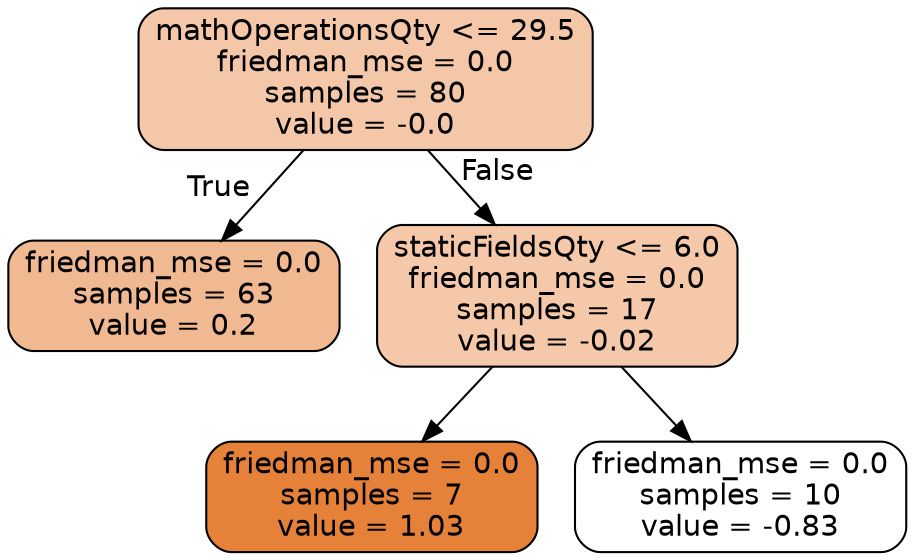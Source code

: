 digraph Tree {
node [shape=box, style="filled, rounded", color="black", fontname="helvetica"] ;
edge [fontname="helvetica"] ;
0 [label="mathOperationsQty <= 29.5\nfriedman_mse = 0.0\nsamples = 80\nvalue = -0.0", fillcolor="#f3c7a7"] ;
1 [label="friedman_mse = 0.0\nsamples = 63\nvalue = 0.2", fillcolor="#f1b992"] ;
0 -> 1 [labeldistance=2.5, labelangle=45, headlabel="True"] ;
2 [label="staticFieldsQty <= 6.0\nfriedman_mse = 0.0\nsamples = 17\nvalue = -0.02", fillcolor="#f4c8a9"] ;
0 -> 2 [labeldistance=2.5, labelangle=-45, headlabel="False"] ;
3 [label="friedman_mse = 0.0\nsamples = 7\nvalue = 1.03", fillcolor="#e58139"] ;
2 -> 3 ;
4 [label="friedman_mse = 0.0\nsamples = 10\nvalue = -0.83", fillcolor="#ffffff"] ;
2 -> 4 ;
}